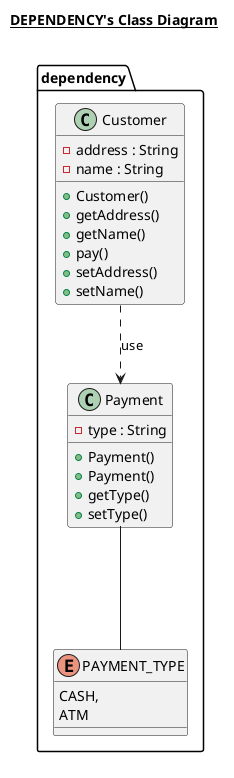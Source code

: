 @startuml

title __DEPENDENCY's Class Diagram__\n

  namespace dependency {
    class dependency.Customer {
        - address : String
        - name : String
        + Customer()
        + getAddress()
        + getName()
        + pay()
        + setAddress()
        + setName()
    }
  }
  

  namespace dependency {
    enum dependency.PAYMENT_TYPE {
         CASH,
         ATM
    }
  }
  

  namespace dependency {
    class dependency.Payment {
        - type : String
        + Payment()
        + Payment()
        + getType()
        + setType()
    }
  }

  dependency.Payment --- dependency.PAYMENT_TYPE
  dependency.Customer ..> dependency.Payment: use



right footer

endfooter

@enduml
